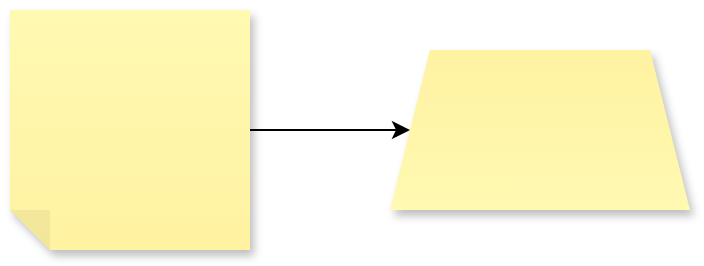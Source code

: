 <mxfile version="20.4.1" type="github">
  <diagram id="38TDpyTLq1SIxr4Wr_5W" name="第 1 页">
    <mxGraphModel dx="522" dy="496" grid="1" gridSize="10" guides="1" tooltips="1" connect="1" arrows="1" fold="1" page="1" pageScale="1" pageWidth="827" pageHeight="1169" math="0" shadow="0">
      <root>
        <mxCell id="0" />
        <mxCell id="1" parent="0" />
        <mxCell id="omsnF046P3Jmu5Majxju-2" value="" style="edgeStyle=orthogonalEdgeStyle;rounded=0;orthogonalLoop=1;jettySize=auto;html=1;" edge="1" parent="1" source="3LvJ7wRT15LJwHfy35Gf-1" target="omsnF046P3Jmu5Majxju-1">
          <mxGeometry relative="1" as="geometry" />
        </mxCell>
        <mxCell id="3LvJ7wRT15LJwHfy35Gf-1" value="" style="shape=note;whiteSpace=wrap;html=1;backgroundOutline=1;fontColor=#000000;darkOpacity=0.05;fillColor=#FFF9B2;strokeColor=none;fillStyle=solid;direction=west;gradientDirection=north;gradientColor=#FFF2A1;shadow=1;size=20;pointerEvents=1;hachureGap=4;" parent="1" vertex="1">
          <mxGeometry x="40" y="40" width="120" height="120" as="geometry" />
        </mxCell>
        <mxCell id="omsnF046P3Jmu5Majxju-1" value="" style="shape=trapezoid;perimeter=trapezoidPerimeter;whiteSpace=wrap;html=1;fixedSize=1;fillColor=#FFF9B2;strokeColor=none;fontColor=#000000;fillStyle=solid;gradientDirection=north;gradientColor=#FFF2A1;shadow=1;hachureGap=4;" vertex="1" parent="1">
          <mxGeometry x="230" y="60" width="150" height="80" as="geometry" />
        </mxCell>
      </root>
    </mxGraphModel>
  </diagram>
</mxfile>
